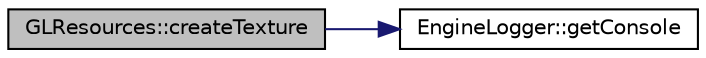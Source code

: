 digraph "GLResources::createTexture"
{
  edge [fontname="Helvetica",fontsize="10",labelfontname="Helvetica",labelfontsize="10"];
  node [fontname="Helvetica",fontsize="10",shape=record];
  rankdir="LR";
  Node6 [label="GLResources::createTexture",height=0.2,width=0.4,color="black", fillcolor="grey75", style="filled", fontcolor="black"];
  Node6 -> Node7 [color="midnightblue",fontsize="10",style="solid",fontname="Helvetica"];
  Node7 [label="EngineLogger::getConsole",height=0.2,width=0.4,color="black", fillcolor="white", style="filled",URL="$class_engine_logger.html#afe518f5a643a2996031466760e03928d"];
}
